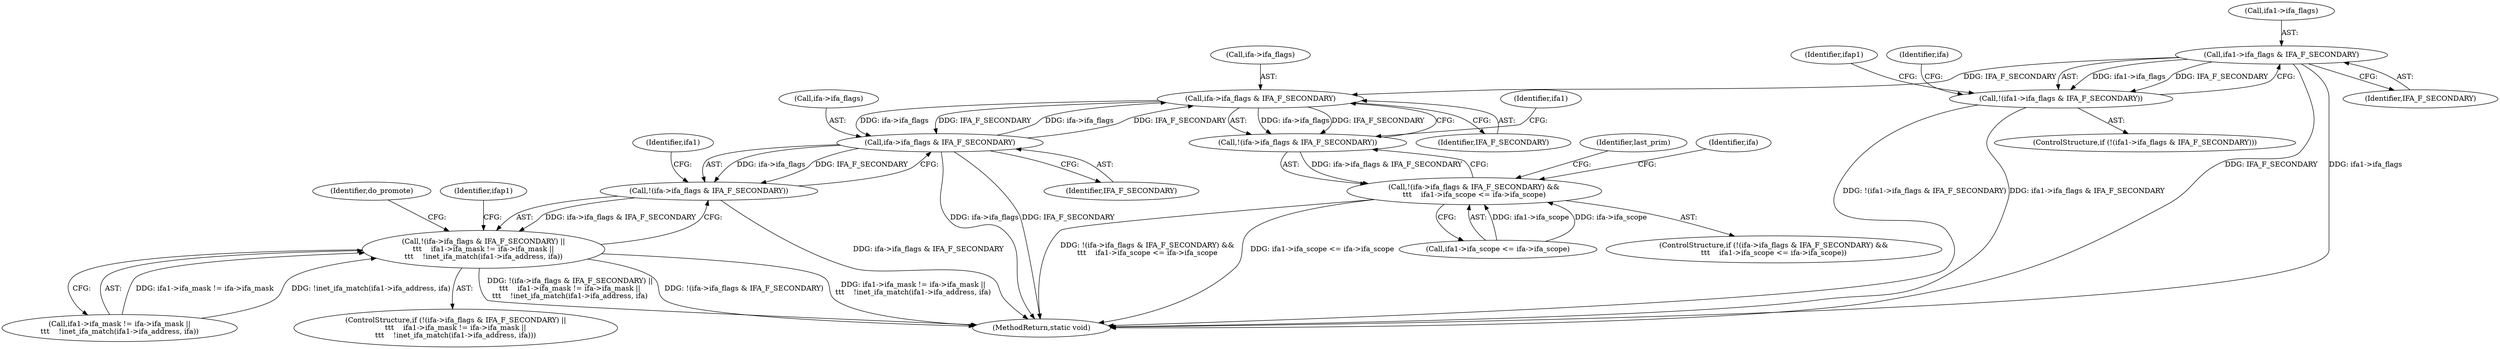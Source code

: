 digraph "0_linux_fbd40ea0180a2d328c5adc61414dc8bab9335ce2@pointer" {
"1000145" [label="(Call,ifa1->ifa_flags & IFA_F_SECONDARY)"];
"1000144" [label="(Call,!(ifa1->ifa_flags & IFA_F_SECONDARY))"];
"1000169" [label="(Call,ifa->ifa_flags & IFA_F_SECONDARY)"];
"1000168" [label="(Call,!(ifa->ifa_flags & IFA_F_SECONDARY))"];
"1000167" [label="(Call,!(ifa->ifa_flags & IFA_F_SECONDARY) &&\n\t\t\t    ifa1->ifa_scope <= ifa->ifa_scope)"];
"1000187" [label="(Call,ifa->ifa_flags & IFA_F_SECONDARY)"];
"1000186" [label="(Call,!(ifa->ifa_flags & IFA_F_SECONDARY))"];
"1000185" [label="(Call,!(ifa->ifa_flags & IFA_F_SECONDARY) ||\n\t\t\t    ifa1->ifa_mask != ifa->ifa_mask ||\n\t\t\t    !inet_ifa_match(ifa1->ifa_address, ifa))"];
"1000192" [label="(Call,ifa1->ifa_mask != ifa->ifa_mask ||\n\t\t\t    !inet_ifa_match(ifa1->ifa_address, ifa))"];
"1000169" [label="(Call,ifa->ifa_flags & IFA_F_SECONDARY)"];
"1000174" [label="(Call,ifa1->ifa_scope <= ifa->ifa_scope)"];
"1000185" [label="(Call,!(ifa->ifa_flags & IFA_F_SECONDARY) ||\n\t\t\t    ifa1->ifa_mask != ifa->ifa_mask ||\n\t\t\t    !inet_ifa_match(ifa1->ifa_address, ifa))"];
"1000187" [label="(Call,ifa->ifa_flags & IFA_F_SECONDARY)"];
"1000373" [label="(MethodReturn,static void)"];
"1000146" [label="(Call,ifa1->ifa_flags)"];
"1000182" [label="(Identifier,last_prim)"];
"1000144" [label="(Call,!(ifa1->ifa_flags & IFA_F_SECONDARY))"];
"1000219" [label="(Identifier,do_promote)"];
"1000143" [label="(ControlStructure,if (!(ifa1->ifa_flags & IFA_F_SECONDARY)))"];
"1000149" [label="(Identifier,IFA_F_SECONDARY)"];
"1000188" [label="(Call,ifa->ifa_flags)"];
"1000195" [label="(Identifier,ifa1)"];
"1000191" [label="(Identifier,IFA_F_SECONDARY)"];
"1000208" [label="(Identifier,ifap1)"];
"1000168" [label="(Call,!(ifa->ifa_flags & IFA_F_SECONDARY))"];
"1000189" [label="(Identifier,ifa)"];
"1000153" [label="(Identifier,ifap1)"];
"1000173" [label="(Identifier,IFA_F_SECONDARY)"];
"1000170" [label="(Call,ifa->ifa_flags)"];
"1000166" [label="(ControlStructure,if (!(ifa->ifa_flags & IFA_F_SECONDARY) &&\n\t\t\t    ifa1->ifa_scope <= ifa->ifa_scope))"];
"1000186" [label="(Call,!(ifa->ifa_flags & IFA_F_SECONDARY))"];
"1000176" [label="(Identifier,ifa1)"];
"1000145" [label="(Call,ifa1->ifa_flags & IFA_F_SECONDARY)"];
"1000249" [label="(Identifier,ifa)"];
"1000167" [label="(Call,!(ifa->ifa_flags & IFA_F_SECONDARY) &&\n\t\t\t    ifa1->ifa_scope <= ifa->ifa_scope)"];
"1000184" [label="(ControlStructure,if (!(ifa->ifa_flags & IFA_F_SECONDARY) ||\n\t\t\t    ifa1->ifa_mask != ifa->ifa_mask ||\n\t\t\t    !inet_ifa_match(ifa1->ifa_address, ifa)))"];
"1000145" -> "1000144"  [label="AST: "];
"1000145" -> "1000149"  [label="CFG: "];
"1000146" -> "1000145"  [label="AST: "];
"1000149" -> "1000145"  [label="AST: "];
"1000144" -> "1000145"  [label="CFG: "];
"1000145" -> "1000373"  [label="DDG: IFA_F_SECONDARY"];
"1000145" -> "1000373"  [label="DDG: ifa1->ifa_flags"];
"1000145" -> "1000144"  [label="DDG: ifa1->ifa_flags"];
"1000145" -> "1000144"  [label="DDG: IFA_F_SECONDARY"];
"1000145" -> "1000169"  [label="DDG: IFA_F_SECONDARY"];
"1000144" -> "1000143"  [label="AST: "];
"1000153" -> "1000144"  [label="CFG: "];
"1000249" -> "1000144"  [label="CFG: "];
"1000144" -> "1000373"  [label="DDG: !(ifa1->ifa_flags & IFA_F_SECONDARY)"];
"1000144" -> "1000373"  [label="DDG: ifa1->ifa_flags & IFA_F_SECONDARY"];
"1000169" -> "1000168"  [label="AST: "];
"1000169" -> "1000173"  [label="CFG: "];
"1000170" -> "1000169"  [label="AST: "];
"1000173" -> "1000169"  [label="AST: "];
"1000168" -> "1000169"  [label="CFG: "];
"1000169" -> "1000168"  [label="DDG: ifa->ifa_flags"];
"1000169" -> "1000168"  [label="DDG: IFA_F_SECONDARY"];
"1000187" -> "1000169"  [label="DDG: ifa->ifa_flags"];
"1000187" -> "1000169"  [label="DDG: IFA_F_SECONDARY"];
"1000169" -> "1000187"  [label="DDG: ifa->ifa_flags"];
"1000169" -> "1000187"  [label="DDG: IFA_F_SECONDARY"];
"1000168" -> "1000167"  [label="AST: "];
"1000176" -> "1000168"  [label="CFG: "];
"1000167" -> "1000168"  [label="CFG: "];
"1000168" -> "1000167"  [label="DDG: ifa->ifa_flags & IFA_F_SECONDARY"];
"1000167" -> "1000166"  [label="AST: "];
"1000167" -> "1000174"  [label="CFG: "];
"1000174" -> "1000167"  [label="AST: "];
"1000182" -> "1000167"  [label="CFG: "];
"1000189" -> "1000167"  [label="CFG: "];
"1000167" -> "1000373"  [label="DDG: !(ifa->ifa_flags & IFA_F_SECONDARY) &&\n\t\t\t    ifa1->ifa_scope <= ifa->ifa_scope"];
"1000167" -> "1000373"  [label="DDG: ifa1->ifa_scope <= ifa->ifa_scope"];
"1000174" -> "1000167"  [label="DDG: ifa1->ifa_scope"];
"1000174" -> "1000167"  [label="DDG: ifa->ifa_scope"];
"1000187" -> "1000186"  [label="AST: "];
"1000187" -> "1000191"  [label="CFG: "];
"1000188" -> "1000187"  [label="AST: "];
"1000191" -> "1000187"  [label="AST: "];
"1000186" -> "1000187"  [label="CFG: "];
"1000187" -> "1000373"  [label="DDG: ifa->ifa_flags"];
"1000187" -> "1000373"  [label="DDG: IFA_F_SECONDARY"];
"1000187" -> "1000186"  [label="DDG: ifa->ifa_flags"];
"1000187" -> "1000186"  [label="DDG: IFA_F_SECONDARY"];
"1000186" -> "1000185"  [label="AST: "];
"1000195" -> "1000186"  [label="CFG: "];
"1000185" -> "1000186"  [label="CFG: "];
"1000186" -> "1000373"  [label="DDG: ifa->ifa_flags & IFA_F_SECONDARY"];
"1000186" -> "1000185"  [label="DDG: ifa->ifa_flags & IFA_F_SECONDARY"];
"1000185" -> "1000184"  [label="AST: "];
"1000185" -> "1000192"  [label="CFG: "];
"1000192" -> "1000185"  [label="AST: "];
"1000208" -> "1000185"  [label="CFG: "];
"1000219" -> "1000185"  [label="CFG: "];
"1000185" -> "1000373"  [label="DDG: !(ifa->ifa_flags & IFA_F_SECONDARY) ||\n\t\t\t    ifa1->ifa_mask != ifa->ifa_mask ||\n\t\t\t    !inet_ifa_match(ifa1->ifa_address, ifa)"];
"1000185" -> "1000373"  [label="DDG: !(ifa->ifa_flags & IFA_F_SECONDARY)"];
"1000185" -> "1000373"  [label="DDG: ifa1->ifa_mask != ifa->ifa_mask ||\n\t\t\t    !inet_ifa_match(ifa1->ifa_address, ifa)"];
"1000192" -> "1000185"  [label="DDG: ifa1->ifa_mask != ifa->ifa_mask"];
"1000192" -> "1000185"  [label="DDG: !inet_ifa_match(ifa1->ifa_address, ifa)"];
}
